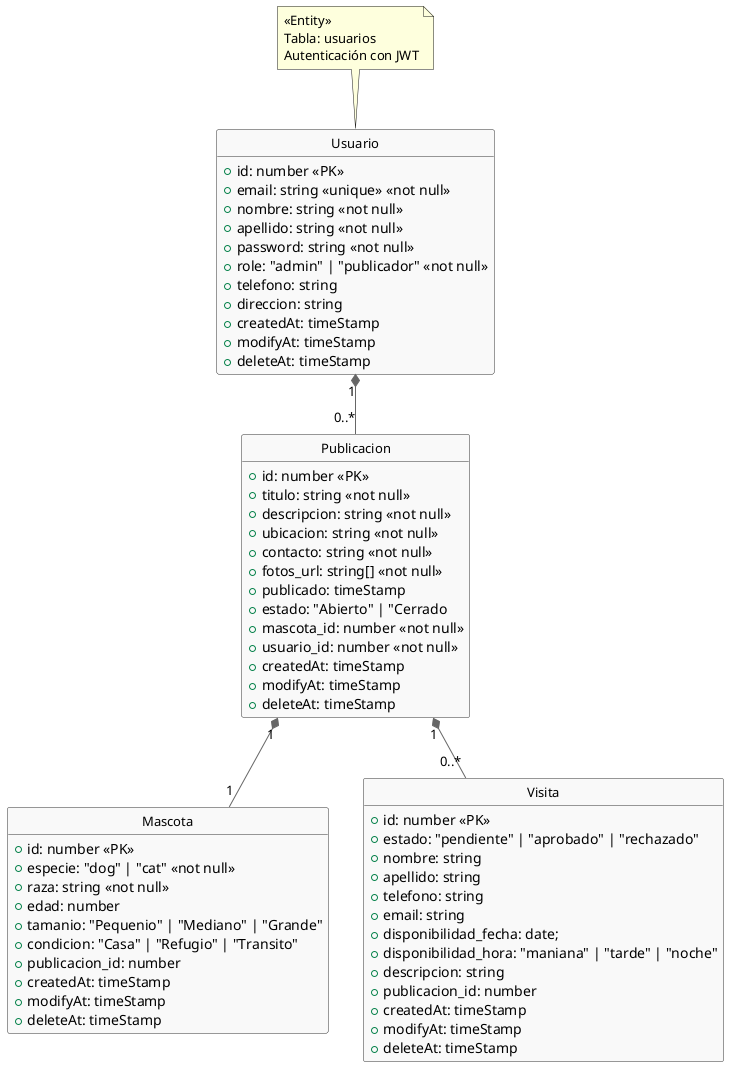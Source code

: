 @startuml AdoptDog_Class_Diagram

' ==== Configuración ====
skinparam class {
    BackgroundColor #f9f9f9
    BorderColor #333333
    ArrowColor #666666
    FontSize 13
}
hide circle
hide empty members

' ==== Entidades del Backend (NestJS/TypeORM) ====

class Usuario {
  +id: number <<PK>>
  +email: string <<unique>> <<not null>>
  +nombre: string <<not null>>
  +apellido: string <<not null>>
  +password: string <<not null>>
  +role: "admin" | "publicador" <<not null>>
  +telefono: string 
  +direccion: string
  +createdAt: timeStamp
  +modifyAt: timeStamp
  +deleteAt: timeStamp
}

class Publicacion {
  +id: number <<PK>>
  +titulo: string <<not null>>
  +descripcion: string <<not null>>
  +ubicacion: string <<not null>>
  +contacto: string <<not null>>
  +fotos_url: string[] <<not null>>
  +publicado: timeStamp
  +estado: "Abierto" | "Cerrado
  +mascota_id: number <<not null>>
  +usuario_id: number <<not null>>
  +createdAt: timeStamp
  +modifyAt: timeStamp
  +deleteAt: timeStamp
}

class Mascota {
  +id: number <<PK>>
  +especie: "dog" | "cat" <<not null>>
  +raza: string <<not null>>
  +edad: number 
  +tamanio: "Pequenio" | "Mediano" | "Grande"
  +condicion: "Casa" | "Refugio" | "Transito"
  +publicacion_id: number
  +createdAt: timeStamp
  +modifyAt: timeStamp
  +deleteAt: timeStamp
}

class Visita {
  +id: number <<PK>>
  +estado: "pendiente" | "aprobado" | "rechazado"
  +nombre: string
  +apellido: string
  +telefono: string
  +email: string
  +disponibilidad_fecha: date;
  +disponibilidad_hora: "maniana" | "tarde" | "noche"
  +descripcion: string
  +publicacion_id: number
  +createdAt: timeStamp
  +modifyAt: timeStamp
  +deleteAt: timeStamp
}

' ==== Relaciones ====

' Backend
Usuario "1" *-- "0..*" Publicacion
Publicacion "1" *-- "1" Mascota
Publicacion "1" *-- "0..*" Visita 


' ==== Notas ====
note top of Usuario
  <<Entity>>
  Tabla: usuarios
  Autenticación con JWT
end note

@enduml